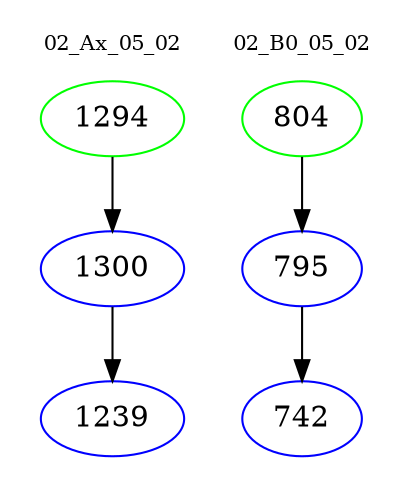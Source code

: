 digraph{
subgraph cluster_0 {
color = white
label = "02_Ax_05_02";
fontsize=10;
T0_1294 [label="1294", color="green"]
T0_1294 -> T0_1300 [color="black"]
T0_1300 [label="1300", color="blue"]
T0_1300 -> T0_1239 [color="black"]
T0_1239 [label="1239", color="blue"]
}
subgraph cluster_1 {
color = white
label = "02_B0_05_02";
fontsize=10;
T1_804 [label="804", color="green"]
T1_804 -> T1_795 [color="black"]
T1_795 [label="795", color="blue"]
T1_795 -> T1_742 [color="black"]
T1_742 [label="742", color="blue"]
}
}
